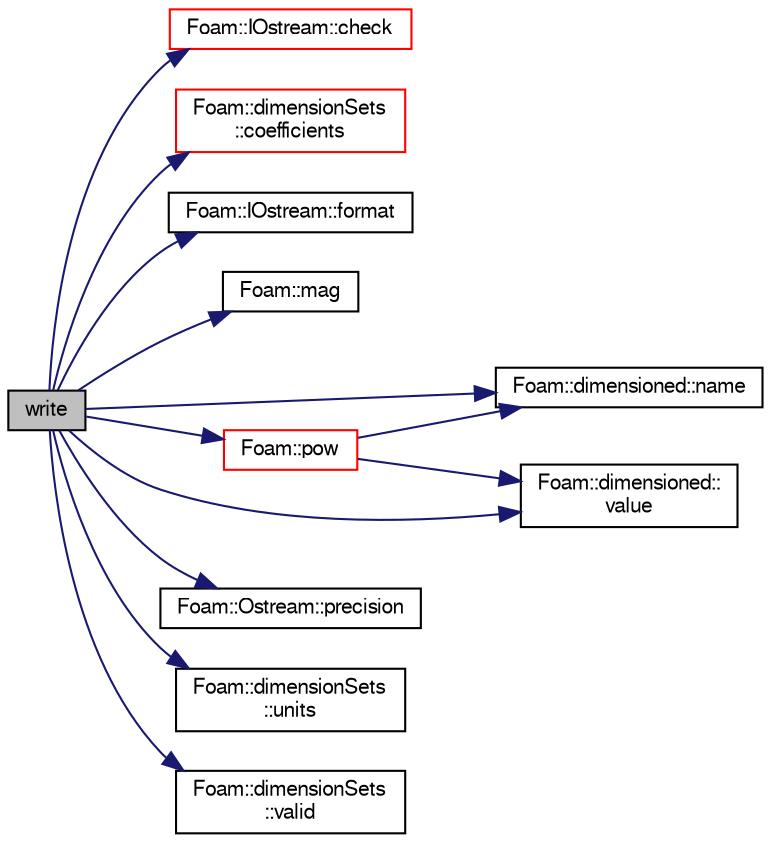 digraph "write"
{
  bgcolor="transparent";
  edge [fontname="FreeSans",fontsize="10",labelfontname="FreeSans",labelfontsize="10"];
  node [fontname="FreeSans",fontsize="10",shape=record];
  rankdir="LR";
  Node1 [label="write",height=0.2,width=0.4,color="black", fillcolor="grey75", style="filled" fontcolor="black"];
  Node1 -> Node2 [color="midnightblue",fontsize="10",style="solid",fontname="FreeSans"];
  Node2 [label="Foam::IOstream::check",height=0.2,width=0.4,color="red",URL="$a01149.html#af85c845c01b78192c2f5302a271d153d",tooltip="Check IOstream status for given operation. "];
  Node1 -> Node3 [color="midnightblue",fontsize="10",style="solid",fontname="FreeSans"];
  Node3 [label="Foam::dimensionSets\l::coefficients",height=0.2,width=0.4,color="red",URL="$a00514.html#a65d1c7829a53077069789c840eecbfe7",tooltip="(if valid) obtain set of coefficients of unitNames "];
  Node1 -> Node4 [color="midnightblue",fontsize="10",style="solid",fontname="FreeSans"];
  Node4 [label="Foam::IOstream::format",height=0.2,width=0.4,color="black",URL="$a01149.html#a1e2dd3d90088c6d1ed0a27bd75d814fb",tooltip="Return current stream format. "];
  Node1 -> Node5 [color="midnightblue",fontsize="10",style="solid",fontname="FreeSans"];
  Node5 [label="Foam::mag",height=0.2,width=0.4,color="black",URL="$a10237.html#a929da2a3fdcf3dacbbe0487d3a330dae"];
  Node1 -> Node6 [color="midnightblue",fontsize="10",style="solid",fontname="FreeSans"];
  Node6 [label="Foam::dimensioned::name",height=0.2,width=0.4,color="black",URL="$a00510.html#a6d60057c26042eaf7fa1b3b6fb07b582",tooltip="Return const reference to name. "];
  Node1 -> Node7 [color="midnightblue",fontsize="10",style="solid",fontname="FreeSans"];
  Node7 [label="Foam::pow",height=0.2,width=0.4,color="red",URL="$a10237.html#a7500c8e9d27a442adc75e287de074c7c"];
  Node7 -> Node6 [color="midnightblue",fontsize="10",style="solid",fontname="FreeSans"];
  Node7 -> Node8 [color="midnightblue",fontsize="10",style="solid",fontname="FreeSans"];
  Node8 [label="Foam::dimensioned::\lvalue",height=0.2,width=0.4,color="black",URL="$a00510.html#a080d3824651cfcf52f72acceec615aaa",tooltip="Return const reference to value. "];
  Node1 -> Node9 [color="midnightblue",fontsize="10",style="solid",fontname="FreeSans"];
  Node9 [label="Foam::Ostream::precision",height=0.2,width=0.4,color="black",URL="$a01687.html#a79148b1315843f58a63a1a13edea0389",tooltip="Get precision of output field. "];
  Node1 -> Node10 [color="midnightblue",fontsize="10",style="solid",fontname="FreeSans"];
  Node10 [label="Foam::dimensionSets\l::units",height=0.2,width=0.4,color="black",URL="$a00514.html#a995b4d70e47f557cc1b2333c75390b59",tooltip="Return the units. "];
  Node1 -> Node11 [color="midnightblue",fontsize="10",style="solid",fontname="FreeSans"];
  Node11 [label="Foam::dimensionSets\l::valid",height=0.2,width=0.4,color="black",URL="$a00514.html#a8d985300b138b6c5556ab17ed4df3b38",tooltip="Is there a valid inverse of the selected unit. "];
  Node1 -> Node8 [color="midnightblue",fontsize="10",style="solid",fontname="FreeSans"];
}
